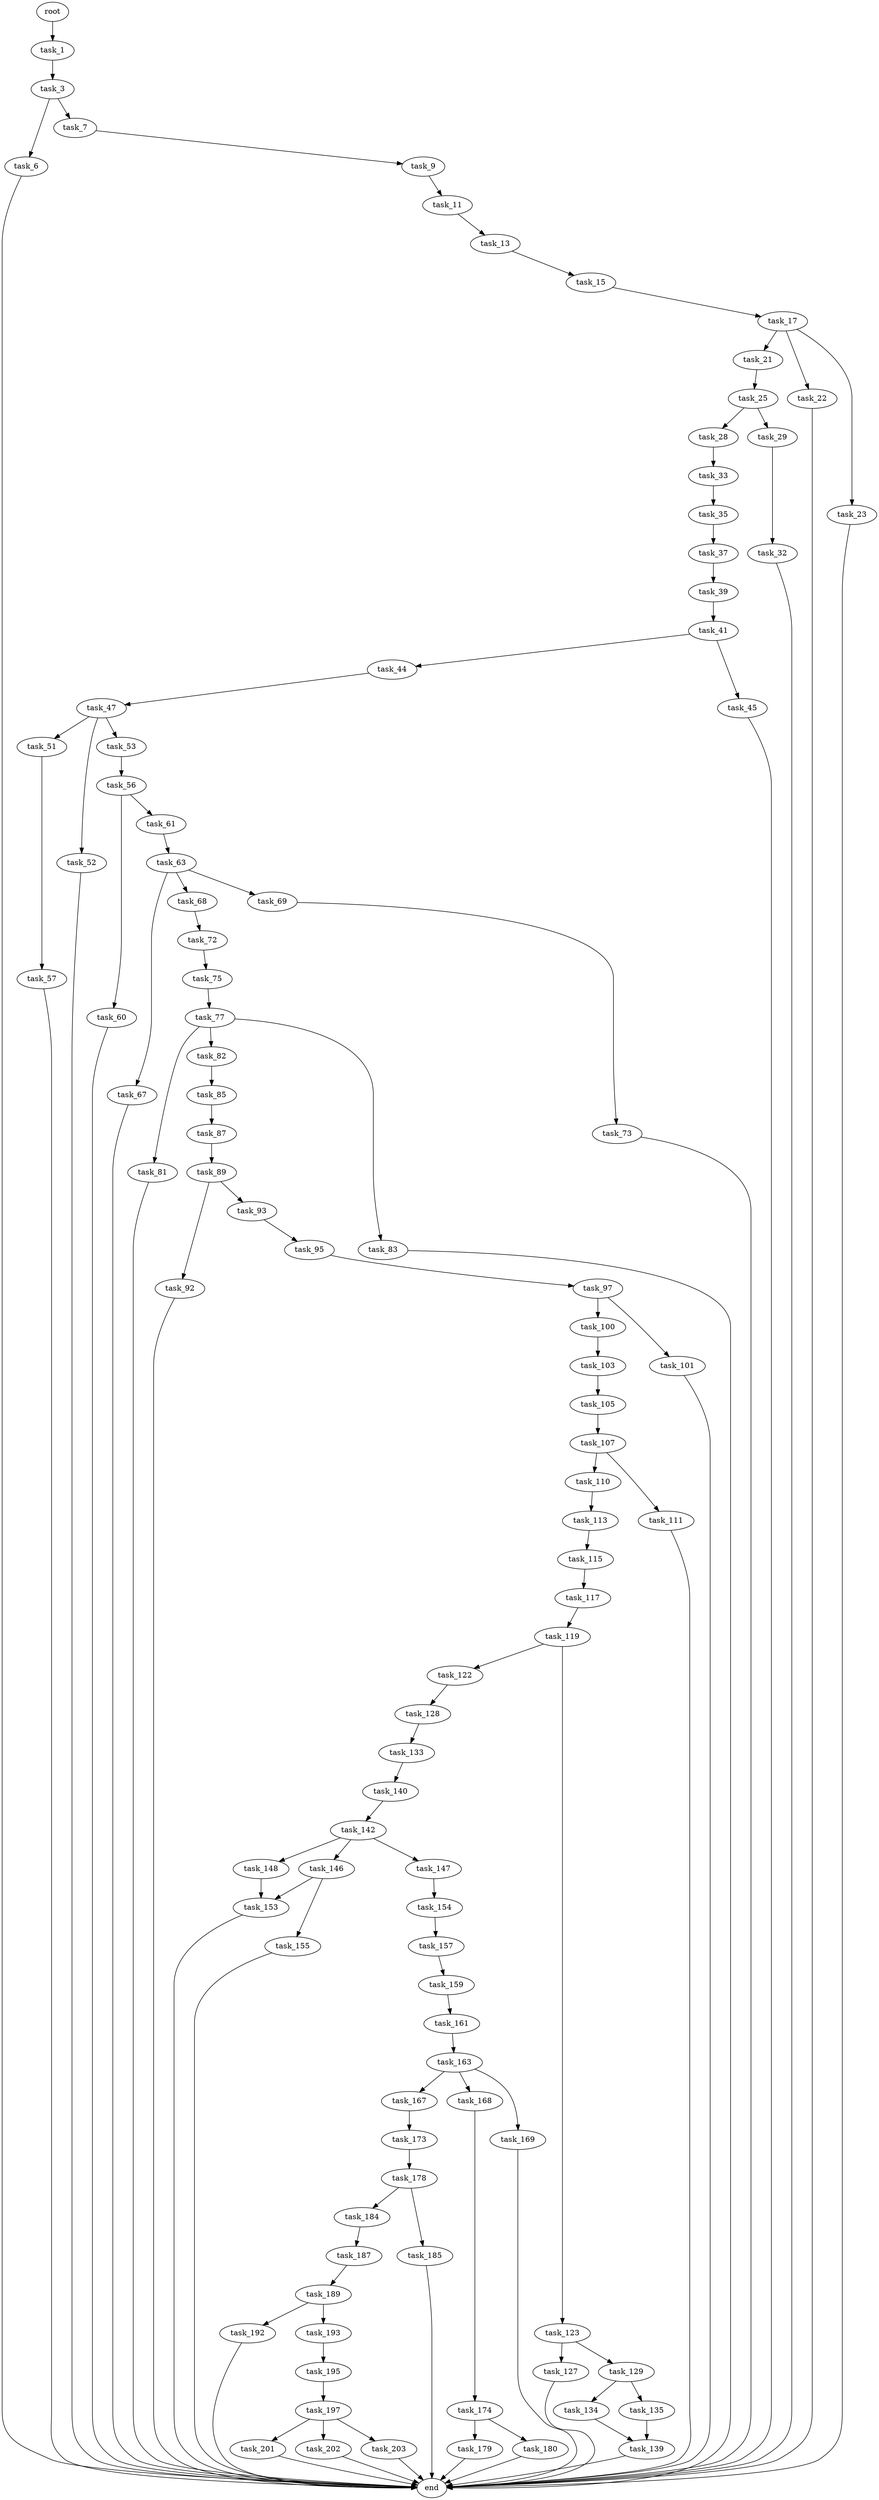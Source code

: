 digraph G {
  root [size="0.000000"];
  task_1 [size="6912201169.000000"];
  task_3 [size="549755813888.000000"];
  task_6 [size="751176544.000000"];
  task_7 [size="231928233984.000000"];
  task_9 [size="68719476736.000000"];
  task_11 [size="959047938750.000000"];
  task_13 [size="177846891572.000000"];
  task_15 [size="152818331543.000000"];
  task_17 [size="28991029248.000000"];
  task_21 [size="549755813888.000000"];
  task_22 [size="11569263154.000000"];
  task_23 [size="25431678560.000000"];
  task_25 [size="283465281583.000000"];
  task_28 [size="549755813888.000000"];
  task_29 [size="33226346050.000000"];
  task_32 [size="161140603493.000000"];
  task_33 [size="97316740744.000000"];
  task_35 [size="8589934592.000000"];
  task_37 [size="2576299547.000000"];
  task_39 [size="1073741824000.000000"];
  task_41 [size="28991029248.000000"];
  task_44 [size="4522696703.000000"];
  task_45 [size="33514519712.000000"];
  task_47 [size="441492538522.000000"];
  task_51 [size="98192014418.000000"];
  task_52 [size="320769348376.000000"];
  task_53 [size="2912851695.000000"];
  task_56 [size="298676690073.000000"];
  task_57 [size="11006419839.000000"];
  task_60 [size="667549079.000000"];
  task_61 [size="8589934592.000000"];
  task_63 [size="5686834496.000000"];
  task_67 [size="22248654578.000000"];
  task_68 [size="13100690759.000000"];
  task_69 [size="19060790555.000000"];
  task_72 [size="1486504423.000000"];
  task_73 [size="937095867.000000"];
  task_75 [size="291127053076.000000"];
  task_77 [size="134217728000.000000"];
  task_81 [size="8589934592.000000"];
  task_82 [size="4398036656.000000"];
  task_83 [size="13254281714.000000"];
  task_85 [size="384669247679.000000"];
  task_87 [size="24547168583.000000"];
  task_89 [size="549755813888.000000"];
  task_92 [size="134217728000.000000"];
  task_93 [size="528136777585.000000"];
  task_95 [size="1335483596.000000"];
  task_97 [size="2659928341.000000"];
  task_100 [size="42930509560.000000"];
  task_101 [size="2242825500.000000"];
  task_103 [size="37505385344.000000"];
  task_105 [size="368293445632.000000"];
  task_107 [size="433043799300.000000"];
  task_110 [size="29936764193.000000"];
  task_111 [size="7706432984.000000"];
  task_113 [size="1073741824000.000000"];
  task_115 [size="3689943504.000000"];
  task_117 [size="231928233984.000000"];
  task_119 [size="1073741824000.000000"];
  task_122 [size="28991029248.000000"];
  task_123 [size="15563181409.000000"];
  task_127 [size="1065464192108.000000"];
  task_128 [size="8513833685.000000"];
  task_129 [size="795455511.000000"];
  task_133 [size="22553007924.000000"];
  task_134 [size="549755813888.000000"];
  task_135 [size="68719476736.000000"];
  task_139 [size="28991029248.000000"];
  task_140 [size="24732048551.000000"];
  task_142 [size="106041595238.000000"];
  task_146 [size="228344150821.000000"];
  task_147 [size="1590907232.000000"];
  task_148 [size="2820351080.000000"];
  task_153 [size="24230943672.000000"];
  task_154 [size="28991029248.000000"];
  task_155 [size="134217728000.000000"];
  task_157 [size="368293445632.000000"];
  task_159 [size="746832044458.000000"];
  task_161 [size="4080058965.000000"];
  task_163 [size="928869189308.000000"];
  task_167 [size="1073741824000.000000"];
  task_168 [size="18202591984.000000"];
  task_169 [size="36195332962.000000"];
  task_173 [size="235178040262.000000"];
  task_174 [size="134217728000.000000"];
  task_178 [size="19902021830.000000"];
  task_179 [size="21776981986.000000"];
  task_180 [size="5029130073.000000"];
  task_184 [size="22840688393.000000"];
  task_185 [size="8589934592.000000"];
  task_187 [size="114731871899.000000"];
  task_189 [size="231928233984.000000"];
  task_192 [size="816756027672.000000"];
  task_193 [size="6859848241.000000"];
  task_195 [size="782757789696.000000"];
  task_197 [size="17473025499.000000"];
  task_201 [size="8190195118.000000"];
  task_202 [size="100439264418.000000"];
  task_203 [size="782757789696.000000"];
  end [size="0.000000"];

  root -> task_1 [size="1.000000"];
  task_1 -> task_3 [size="134217728.000000"];
  task_3 -> task_6 [size="536870912.000000"];
  task_3 -> task_7 [size="536870912.000000"];
  task_6 -> end [size="1.000000"];
  task_7 -> task_9 [size="301989888.000000"];
  task_9 -> task_11 [size="134217728.000000"];
  task_11 -> task_13 [size="679477248.000000"];
  task_13 -> task_15 [size="134217728.000000"];
  task_15 -> task_17 [size="134217728.000000"];
  task_17 -> task_21 [size="75497472.000000"];
  task_17 -> task_22 [size="75497472.000000"];
  task_17 -> task_23 [size="75497472.000000"];
  task_21 -> task_25 [size="536870912.000000"];
  task_22 -> end [size="1.000000"];
  task_23 -> end [size="1.000000"];
  task_25 -> task_28 [size="536870912.000000"];
  task_25 -> task_29 [size="536870912.000000"];
  task_28 -> task_33 [size="536870912.000000"];
  task_29 -> task_32 [size="679477248.000000"];
  task_32 -> end [size="1.000000"];
  task_33 -> task_35 [size="75497472.000000"];
  task_35 -> task_37 [size="33554432.000000"];
  task_37 -> task_39 [size="209715200.000000"];
  task_39 -> task_41 [size="838860800.000000"];
  task_41 -> task_44 [size="75497472.000000"];
  task_41 -> task_45 [size="75497472.000000"];
  task_44 -> task_47 [size="209715200.000000"];
  task_45 -> end [size="1.000000"];
  task_47 -> task_51 [size="301989888.000000"];
  task_47 -> task_52 [size="301989888.000000"];
  task_47 -> task_53 [size="301989888.000000"];
  task_51 -> task_57 [size="75497472.000000"];
  task_52 -> end [size="1.000000"];
  task_53 -> task_56 [size="134217728.000000"];
  task_56 -> task_60 [size="536870912.000000"];
  task_56 -> task_61 [size="536870912.000000"];
  task_57 -> end [size="1.000000"];
  task_60 -> end [size="1.000000"];
  task_61 -> task_63 [size="33554432.000000"];
  task_63 -> task_67 [size="411041792.000000"];
  task_63 -> task_68 [size="411041792.000000"];
  task_63 -> task_69 [size="411041792.000000"];
  task_67 -> end [size="1.000000"];
  task_68 -> task_72 [size="301989888.000000"];
  task_69 -> task_73 [size="301989888.000000"];
  task_72 -> task_75 [size="33554432.000000"];
  task_73 -> end [size="1.000000"];
  task_75 -> task_77 [size="209715200.000000"];
  task_77 -> task_81 [size="209715200.000000"];
  task_77 -> task_82 [size="209715200.000000"];
  task_77 -> task_83 [size="209715200.000000"];
  task_81 -> end [size="1.000000"];
  task_82 -> task_85 [size="134217728.000000"];
  task_83 -> end [size="1.000000"];
  task_85 -> task_87 [size="536870912.000000"];
  task_87 -> task_89 [size="536870912.000000"];
  task_89 -> task_92 [size="536870912.000000"];
  task_89 -> task_93 [size="536870912.000000"];
  task_92 -> end [size="1.000000"];
  task_93 -> task_95 [size="679477248.000000"];
  task_95 -> task_97 [size="134217728.000000"];
  task_97 -> task_100 [size="134217728.000000"];
  task_97 -> task_101 [size="134217728.000000"];
  task_100 -> task_103 [size="33554432.000000"];
  task_101 -> end [size="1.000000"];
  task_103 -> task_105 [size="838860800.000000"];
  task_105 -> task_107 [size="411041792.000000"];
  task_107 -> task_110 [size="301989888.000000"];
  task_107 -> task_111 [size="301989888.000000"];
  task_110 -> task_113 [size="536870912.000000"];
  task_111 -> end [size="1.000000"];
  task_113 -> task_115 [size="838860800.000000"];
  task_115 -> task_117 [size="75497472.000000"];
  task_117 -> task_119 [size="301989888.000000"];
  task_119 -> task_122 [size="838860800.000000"];
  task_119 -> task_123 [size="838860800.000000"];
  task_122 -> task_128 [size="75497472.000000"];
  task_123 -> task_127 [size="838860800.000000"];
  task_123 -> task_129 [size="838860800.000000"];
  task_127 -> end [size="1.000000"];
  task_128 -> task_133 [size="411041792.000000"];
  task_129 -> task_134 [size="33554432.000000"];
  task_129 -> task_135 [size="33554432.000000"];
  task_133 -> task_140 [size="679477248.000000"];
  task_134 -> task_139 [size="536870912.000000"];
  task_135 -> task_139 [size="134217728.000000"];
  task_139 -> end [size="1.000000"];
  task_140 -> task_142 [size="411041792.000000"];
  task_142 -> task_146 [size="134217728.000000"];
  task_142 -> task_147 [size="134217728.000000"];
  task_142 -> task_148 [size="134217728.000000"];
  task_146 -> task_153 [size="209715200.000000"];
  task_146 -> task_155 [size="209715200.000000"];
  task_147 -> task_154 [size="33554432.000000"];
  task_148 -> task_153 [size="134217728.000000"];
  task_153 -> end [size="1.000000"];
  task_154 -> task_157 [size="75497472.000000"];
  task_155 -> end [size="1.000000"];
  task_157 -> task_159 [size="411041792.000000"];
  task_159 -> task_161 [size="838860800.000000"];
  task_161 -> task_163 [size="75497472.000000"];
  task_163 -> task_167 [size="838860800.000000"];
  task_163 -> task_168 [size="838860800.000000"];
  task_163 -> task_169 [size="838860800.000000"];
  task_167 -> task_173 [size="838860800.000000"];
  task_168 -> task_174 [size="33554432.000000"];
  task_169 -> end [size="1.000000"];
  task_173 -> task_178 [size="209715200.000000"];
  task_174 -> task_179 [size="209715200.000000"];
  task_174 -> task_180 [size="209715200.000000"];
  task_178 -> task_184 [size="411041792.000000"];
  task_178 -> task_185 [size="411041792.000000"];
  task_179 -> end [size="1.000000"];
  task_180 -> end [size="1.000000"];
  task_184 -> task_187 [size="838860800.000000"];
  task_185 -> end [size="1.000000"];
  task_187 -> task_189 [size="209715200.000000"];
  task_189 -> task_192 [size="301989888.000000"];
  task_189 -> task_193 [size="301989888.000000"];
  task_192 -> end [size="1.000000"];
  task_193 -> task_195 [size="134217728.000000"];
  task_195 -> task_197 [size="679477248.000000"];
  task_197 -> task_201 [size="838860800.000000"];
  task_197 -> task_202 [size="838860800.000000"];
  task_197 -> task_203 [size="838860800.000000"];
  task_201 -> end [size="1.000000"];
  task_202 -> end [size="1.000000"];
  task_203 -> end [size="1.000000"];
}
